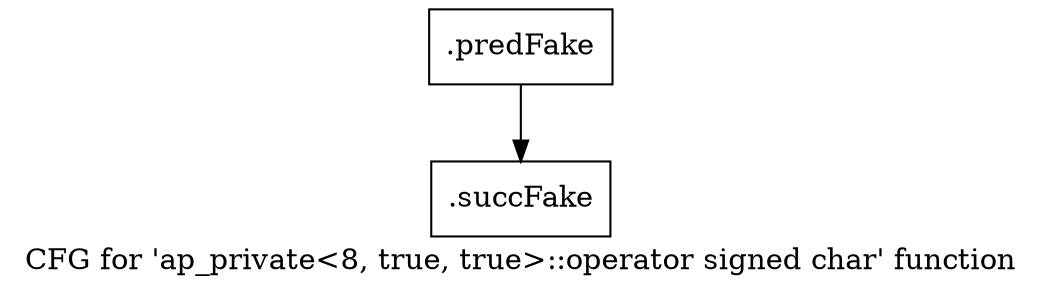 digraph "CFG for 'ap_private\<8, true, true\>::operator signed char' function" {
	label="CFG for 'ap_private\<8, true, true\>::operator signed char' function";

	Node0x5a953c0 [shape=record,filename="",linenumber="",label="{.predFake}"];
	Node0x5a953c0 -> Node0x60df140[ callList="" memoryops="" filename="/mnt/xilinx/Vitis_HLS/2021.2/include/etc/ap_private.h" execusionnum="720"];
	Node0x60df140 [shape=record,filename="/mnt/xilinx/Vitis_HLS/2021.2/include/etc/ap_private.h",linenumber="1937",label="{.succFake}"];
}

